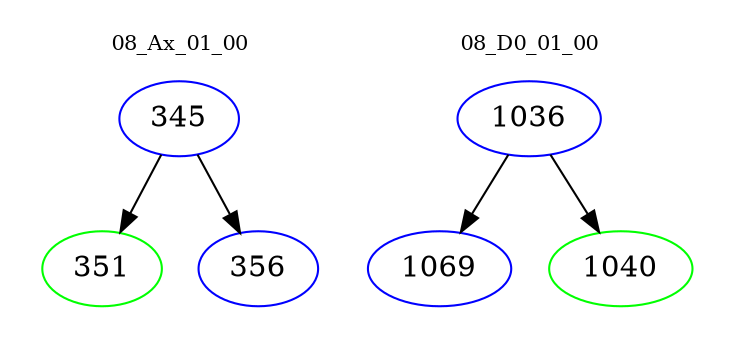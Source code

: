 digraph{
subgraph cluster_0 {
color = white
label = "08_Ax_01_00";
fontsize=10;
T0_345 [label="345", color="blue"]
T0_345 -> T0_351 [color="black"]
T0_351 [label="351", color="green"]
T0_345 -> T0_356 [color="black"]
T0_356 [label="356", color="blue"]
}
subgraph cluster_1 {
color = white
label = "08_D0_01_00";
fontsize=10;
T1_1036 [label="1036", color="blue"]
T1_1036 -> T1_1069 [color="black"]
T1_1069 [label="1069", color="blue"]
T1_1036 -> T1_1040 [color="black"]
T1_1040 [label="1040", color="green"]
}
}
